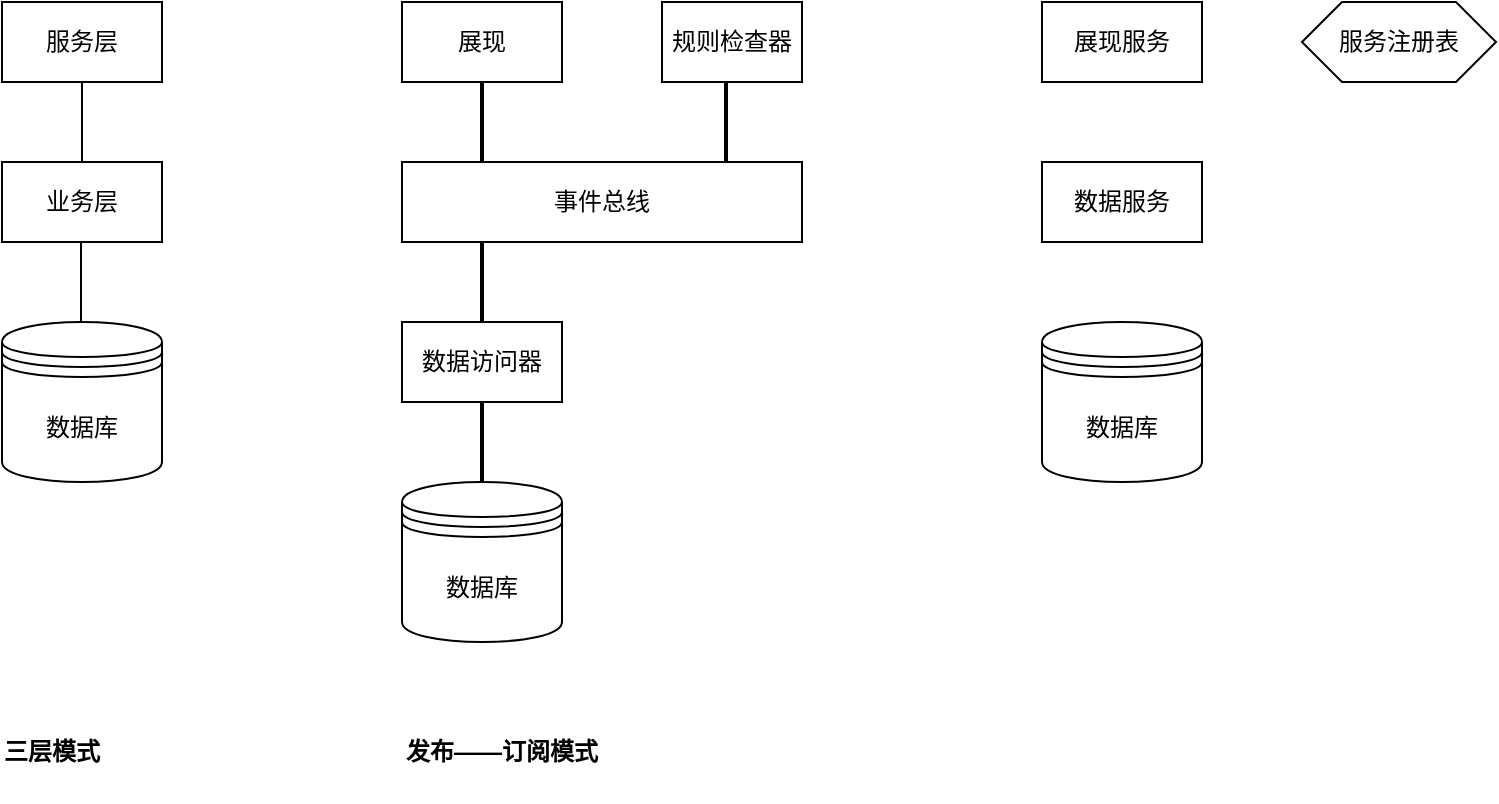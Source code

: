 <mxfile version="14.6.9" type="github">
  <diagram id="prtHgNgQTEPvFCAcTncT" name="Page-1">
    <mxGraphModel dx="1182" dy="624" grid="1" gridSize="10" guides="1" tooltips="1" connect="1" arrows="1" fold="1" page="1" pageScale="1" pageWidth="827" pageHeight="1169" math="0" shadow="0">
      <root>
        <mxCell id="0" />
        <mxCell id="1" parent="0" />
        <mxCell id="evOUBMvwnC0RFa0_EswG-19" value="" style="group" parent="1" vertex="1" connectable="0">
          <mxGeometry x="80" y="40" width="80" height="390" as="geometry" />
        </mxCell>
        <mxCell id="evOUBMvwnC0RFa0_EswG-16" value="" style="group" parent="evOUBMvwnC0RFa0_EswG-19" vertex="1" connectable="0">
          <mxGeometry width="80" height="320" as="geometry" />
        </mxCell>
        <mxCell id="evOUBMvwnC0RFa0_EswG-10" value="" style="group" parent="evOUBMvwnC0RFa0_EswG-16" vertex="1" connectable="0">
          <mxGeometry width="80" height="270" as="geometry" />
        </mxCell>
        <mxCell id="evOUBMvwnC0RFa0_EswG-1" value="服务层" style="rounded=0;whiteSpace=wrap;html=1;" parent="evOUBMvwnC0RFa0_EswG-10" vertex="1">
          <mxGeometry width="80" height="40" as="geometry" />
        </mxCell>
        <mxCell id="evOUBMvwnC0RFa0_EswG-5" value="业务层" style="rounded=0;whiteSpace=wrap;html=1;" parent="evOUBMvwnC0RFa0_EswG-10" vertex="1">
          <mxGeometry y="80" width="80" height="40" as="geometry" />
        </mxCell>
        <mxCell id="evOUBMvwnC0RFa0_EswG-8" value="" style="endArrow=none;html=1;exitX=0.5;exitY=0;exitDx=0;exitDy=0;entryX=0.5;entryY=1;entryDx=0;entryDy=0;" parent="evOUBMvwnC0RFa0_EswG-10" source="evOUBMvwnC0RFa0_EswG-5" target="evOUBMvwnC0RFa0_EswG-1" edge="1">
          <mxGeometry width="50" height="50" relative="1" as="geometry">
            <mxPoint x="10" y="90" as="sourcePoint" />
            <mxPoint x="60" y="40" as="targetPoint" />
          </mxGeometry>
        </mxCell>
        <mxCell id="evOUBMvwnC0RFa0_EswG-9" value="" style="endArrow=none;html=1;exitX=0.5;exitY=0;exitDx=0;exitDy=0;entryX=0.5;entryY=1;entryDx=0;entryDy=0;" parent="evOUBMvwnC0RFa0_EswG-10" edge="1">
          <mxGeometry width="50" height="50" relative="1" as="geometry">
            <mxPoint x="39.5" y="160" as="sourcePoint" />
            <mxPoint x="39.5" y="120" as="targetPoint" />
          </mxGeometry>
        </mxCell>
        <mxCell id="evOUBMvwnC0RFa0_EswG-15" value="数据库" style="shape=datastore;whiteSpace=wrap;html=1;" parent="evOUBMvwnC0RFa0_EswG-10" vertex="1">
          <mxGeometry y="160" width="80" height="80" as="geometry" />
        </mxCell>
        <mxCell id="evOUBMvwnC0RFa0_EswG-7" value="&lt;b&gt;三层模式&lt;/b&gt;" style="text;html=1;strokeColor=none;fillColor=none;align=center;verticalAlign=middle;whiteSpace=wrap;rounded=0;" parent="evOUBMvwnC0RFa0_EswG-19" vertex="1">
          <mxGeometry y="360" width="50" height="30" as="geometry" />
        </mxCell>
        <mxCell id="evOUBMvwnC0RFa0_EswG-26" value="" style="group" parent="1" vertex="1" connectable="0">
          <mxGeometry x="280" y="40" width="200" height="400" as="geometry" />
        </mxCell>
        <mxCell id="evOUBMvwnC0RFa0_EswG-11" value="展现" style="rounded=0;whiteSpace=wrap;html=1;" parent="evOUBMvwnC0RFa0_EswG-26" vertex="1">
          <mxGeometry width="80" height="40" as="geometry" />
        </mxCell>
        <mxCell id="evOUBMvwnC0RFa0_EswG-12" value="规则检查器" style="rounded=0;whiteSpace=wrap;html=1;" parent="evOUBMvwnC0RFa0_EswG-26" vertex="1">
          <mxGeometry x="130" width="70" height="40" as="geometry" />
        </mxCell>
        <mxCell id="evOUBMvwnC0RFa0_EswG-13" value="事件总线" style="rounded=0;whiteSpace=wrap;html=1;" parent="evOUBMvwnC0RFa0_EswG-26" vertex="1">
          <mxGeometry y="80" width="200" height="40" as="geometry" />
        </mxCell>
        <mxCell id="evOUBMvwnC0RFa0_EswG-14" value="数据访问器" style="rounded=0;whiteSpace=wrap;html=1;" parent="evOUBMvwnC0RFa0_EswG-26" vertex="1">
          <mxGeometry y="160" width="80" height="40" as="geometry" />
        </mxCell>
        <mxCell id="evOUBMvwnC0RFa0_EswG-17" value="数据库" style="shape=datastore;whiteSpace=wrap;html=1;" parent="evOUBMvwnC0RFa0_EswG-26" vertex="1">
          <mxGeometry y="240" width="80" height="80" as="geometry" />
        </mxCell>
        <mxCell id="evOUBMvwnC0RFa0_EswG-18" value="&lt;b&gt;发布——订阅模式&lt;/b&gt;" style="text;html=1;strokeColor=none;fillColor=none;align=center;verticalAlign=middle;whiteSpace=wrap;rounded=0;" parent="evOUBMvwnC0RFa0_EswG-26" vertex="1">
          <mxGeometry y="360" width="100" height="30" as="geometry" />
        </mxCell>
        <mxCell id="evOUBMvwnC0RFa0_EswG-21" value="" style="line;strokeWidth=2;direction=south;html=1;" parent="evOUBMvwnC0RFa0_EswG-26" vertex="1">
          <mxGeometry x="35" y="40" width="10" height="40" as="geometry" />
        </mxCell>
        <mxCell id="evOUBMvwnC0RFa0_EswG-22" value="" style="line;strokeWidth=2;direction=south;html=1;" parent="evOUBMvwnC0RFa0_EswG-26" vertex="1">
          <mxGeometry x="157" y="40" width="10" height="40" as="geometry" />
        </mxCell>
        <mxCell id="evOUBMvwnC0RFa0_EswG-24" value="" style="line;strokeWidth=2;direction=south;html=1;" parent="evOUBMvwnC0RFa0_EswG-26" vertex="1">
          <mxGeometry x="35" y="120" width="10" height="40" as="geometry" />
        </mxCell>
        <mxCell id="evOUBMvwnC0RFa0_EswG-25" value="" style="line;strokeWidth=2;direction=south;html=1;" parent="evOUBMvwnC0RFa0_EswG-26" vertex="1">
          <mxGeometry x="35" y="200" width="10" height="40" as="geometry" />
        </mxCell>
        <mxCell id="zY08OwHIFMRBFedLnHeg-1" value="展现服务" style="rounded=0;whiteSpace=wrap;html=1;" vertex="1" parent="1">
          <mxGeometry x="600" y="40" width="80" height="40" as="geometry" />
        </mxCell>
        <mxCell id="zY08OwHIFMRBFedLnHeg-2" value="数据库" style="shape=datastore;whiteSpace=wrap;html=1;" vertex="1" parent="1">
          <mxGeometry x="600" y="200" width="80" height="80" as="geometry" />
        </mxCell>
        <mxCell id="zY08OwHIFMRBFedLnHeg-3" value="服务注册表" style="shape=hexagon;perimeter=hexagonPerimeter2;whiteSpace=wrap;html=1;fixedSize=1;" vertex="1" parent="1">
          <mxGeometry x="730" y="40" width="97" height="40" as="geometry" />
        </mxCell>
        <mxCell id="zY08OwHIFMRBFedLnHeg-4" value="数据服务" style="rounded=0;whiteSpace=wrap;html=1;" vertex="1" parent="1">
          <mxGeometry x="600" y="120" width="80" height="40" as="geometry" />
        </mxCell>
      </root>
    </mxGraphModel>
  </diagram>
</mxfile>
